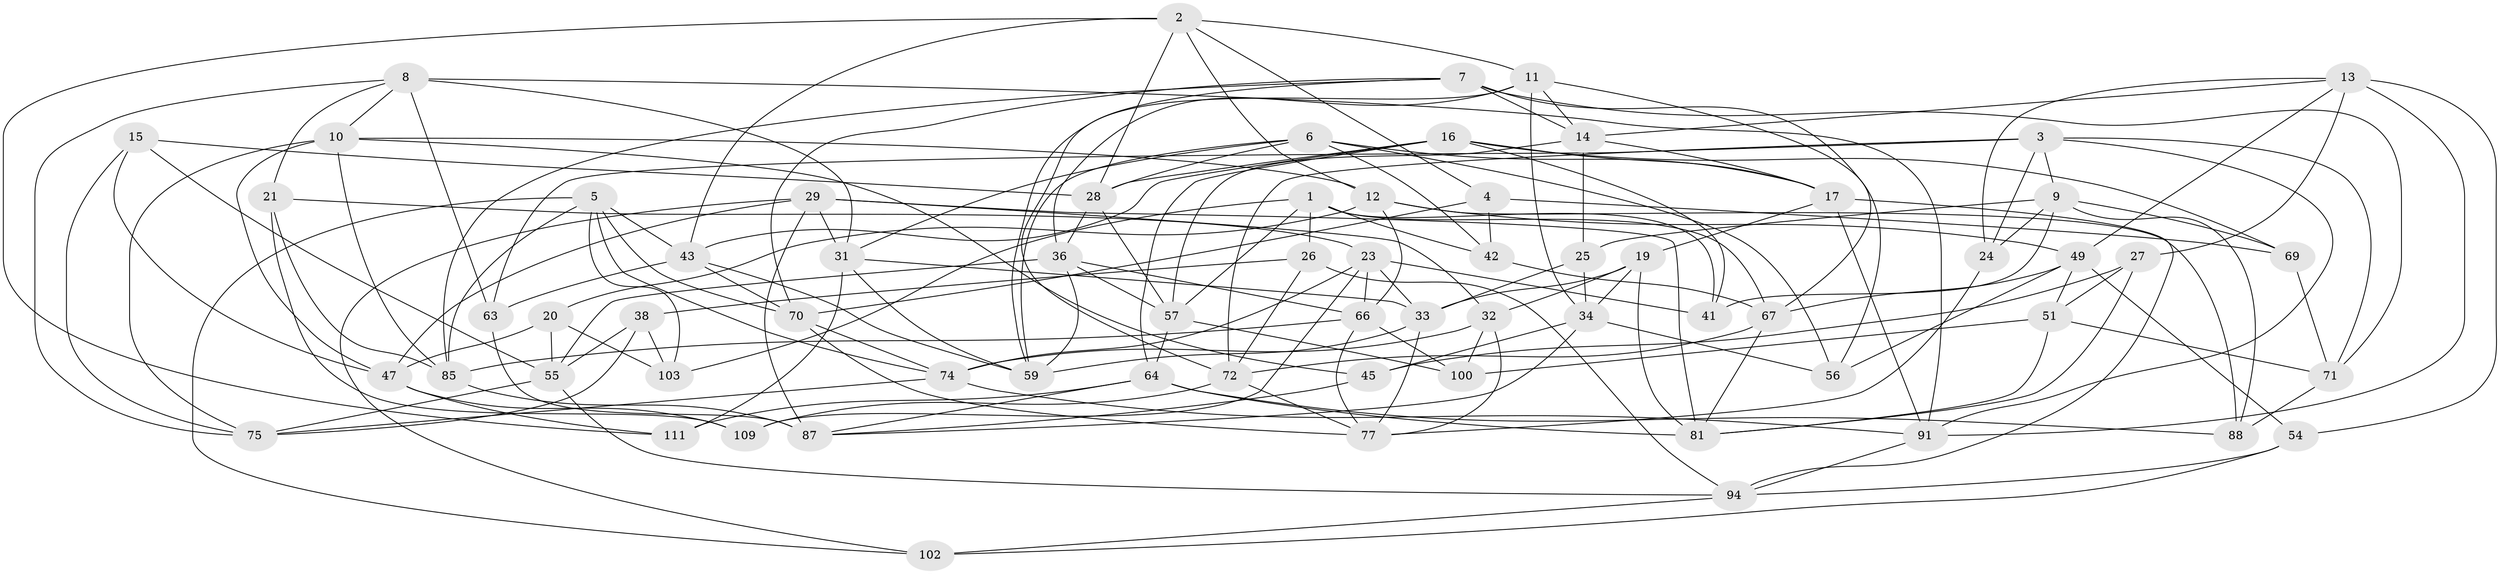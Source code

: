 // Generated by graph-tools (version 1.1) at 2025/52/02/27/25 19:52:34]
// undirected, 67 vertices, 177 edges
graph export_dot {
graph [start="1"]
  node [color=gray90,style=filled];
  1 [super="+60"];
  2 [super="+50"];
  3 [super="+18"];
  4;
  5 [super="+61"];
  6 [super="+93"];
  7 [super="+58"];
  8 [super="+46"];
  9 [super="+53"];
  10 [super="+22"];
  11 [super="+44"];
  12 [super="+35"];
  13 [super="+101"];
  14 [super="+37"];
  15;
  16 [super="+79"];
  17 [super="+39"];
  19 [super="+104"];
  20;
  21;
  23 [super="+30"];
  24;
  25;
  26;
  27;
  28 [super="+99"];
  29 [super="+48"];
  31 [super="+78"];
  32 [super="+65"];
  33 [super="+52"];
  34 [super="+40"];
  36 [super="+62"];
  38;
  41;
  42;
  43 [super="+107"];
  45;
  47 [super="+86"];
  49 [super="+82"];
  51 [super="+73"];
  54;
  55 [super="+68"];
  56;
  57 [super="+76"];
  59 [super="+97"];
  63;
  64 [super="+108"];
  66 [super="+95"];
  67 [super="+84"];
  69;
  70 [super="+105"];
  71 [super="+98"];
  72 [super="+83"];
  74 [super="+90"];
  75 [super="+80"];
  77 [super="+110"];
  81 [super="+112"];
  85 [super="+96"];
  87 [super="+89"];
  88;
  91 [super="+92"];
  94 [super="+106"];
  100;
  102;
  103;
  109;
  111;
  1 -- 103;
  1 -- 67;
  1 -- 41;
  1 -- 42;
  1 -- 26;
  1 -- 57;
  2 -- 12;
  2 -- 111;
  2 -- 11;
  2 -- 4;
  2 -- 28;
  2 -- 43;
  3 -- 72;
  3 -- 9;
  3 -- 24;
  3 -- 91;
  3 -- 63;
  3 -- 71;
  4 -- 42;
  4 -- 70;
  4 -- 69;
  5 -- 85;
  5 -- 43;
  5 -- 74;
  5 -- 102;
  5 -- 103;
  5 -- 70;
  6 -- 59;
  6 -- 17;
  6 -- 42;
  6 -- 56;
  6 -- 28;
  6 -- 31;
  7 -- 70;
  7 -- 56;
  7 -- 85;
  7 -- 71;
  7 -- 72;
  7 -- 14;
  8 -- 10;
  8 -- 31;
  8 -- 91;
  8 -- 75;
  8 -- 21;
  8 -- 63;
  9 -- 41;
  9 -- 69;
  9 -- 24;
  9 -- 25;
  9 -- 88;
  10 -- 45;
  10 -- 12;
  10 -- 47;
  10 -- 85;
  10 -- 75;
  11 -- 34;
  11 -- 36;
  11 -- 67;
  11 -- 59;
  11 -- 14;
  12 -- 88;
  12 -- 49;
  12 -- 20;
  12 -- 66;
  13 -- 49;
  13 -- 27;
  13 -- 91;
  13 -- 54;
  13 -- 24;
  13 -- 14;
  14 -- 25;
  14 -- 17;
  14 -- 57;
  15 -- 55;
  15 -- 28;
  15 -- 47;
  15 -- 75;
  16 -- 43;
  16 -- 28;
  16 -- 17;
  16 -- 64;
  16 -- 41;
  16 -- 69;
  17 -- 94;
  17 -- 19;
  17 -- 91;
  19 -- 81;
  19 -- 32 [weight=2];
  19 -- 33;
  19 -- 34;
  20 -- 103;
  20 -- 47;
  20 -- 55;
  21 -- 23;
  21 -- 109;
  21 -- 85;
  23 -- 66;
  23 -- 41;
  23 -- 74;
  23 -- 109;
  23 -- 33;
  24 -- 77;
  25 -- 33;
  25 -- 34;
  26 -- 38;
  26 -- 94;
  26 -- 72;
  27 -- 45;
  27 -- 51;
  27 -- 81;
  28 -- 36;
  28 -- 57;
  29 -- 32;
  29 -- 102;
  29 -- 47;
  29 -- 87;
  29 -- 81;
  29 -- 31;
  31 -- 33;
  31 -- 111;
  31 -- 59;
  32 -- 100;
  32 -- 77;
  32 -- 74;
  33 -- 77;
  33 -- 59;
  34 -- 56;
  34 -- 87;
  34 -- 45;
  36 -- 55;
  36 -- 59;
  36 -- 57;
  36 -- 66;
  38 -- 75;
  38 -- 103;
  38 -- 55;
  42 -- 67;
  43 -- 70;
  43 -- 59;
  43 -- 63;
  45 -- 87;
  47 -- 111;
  47 -- 109;
  49 -- 54;
  49 -- 56;
  49 -- 67;
  49 -- 51;
  51 -- 71 [weight=2];
  51 -- 81;
  51 -- 100;
  54 -- 102;
  54 -- 94;
  55 -- 94;
  55 -- 75;
  57 -- 100;
  57 -- 64;
  63 -- 87;
  64 -- 87;
  64 -- 88;
  64 -- 111;
  64 -- 81;
  66 -- 100;
  66 -- 85;
  66 -- 77;
  67 -- 72;
  67 -- 81;
  69 -- 71;
  70 -- 74;
  70 -- 77;
  71 -- 88;
  72 -- 77;
  72 -- 109;
  74 -- 91;
  74 -- 75;
  85 -- 87;
  91 -- 94;
  94 -- 102;
}
